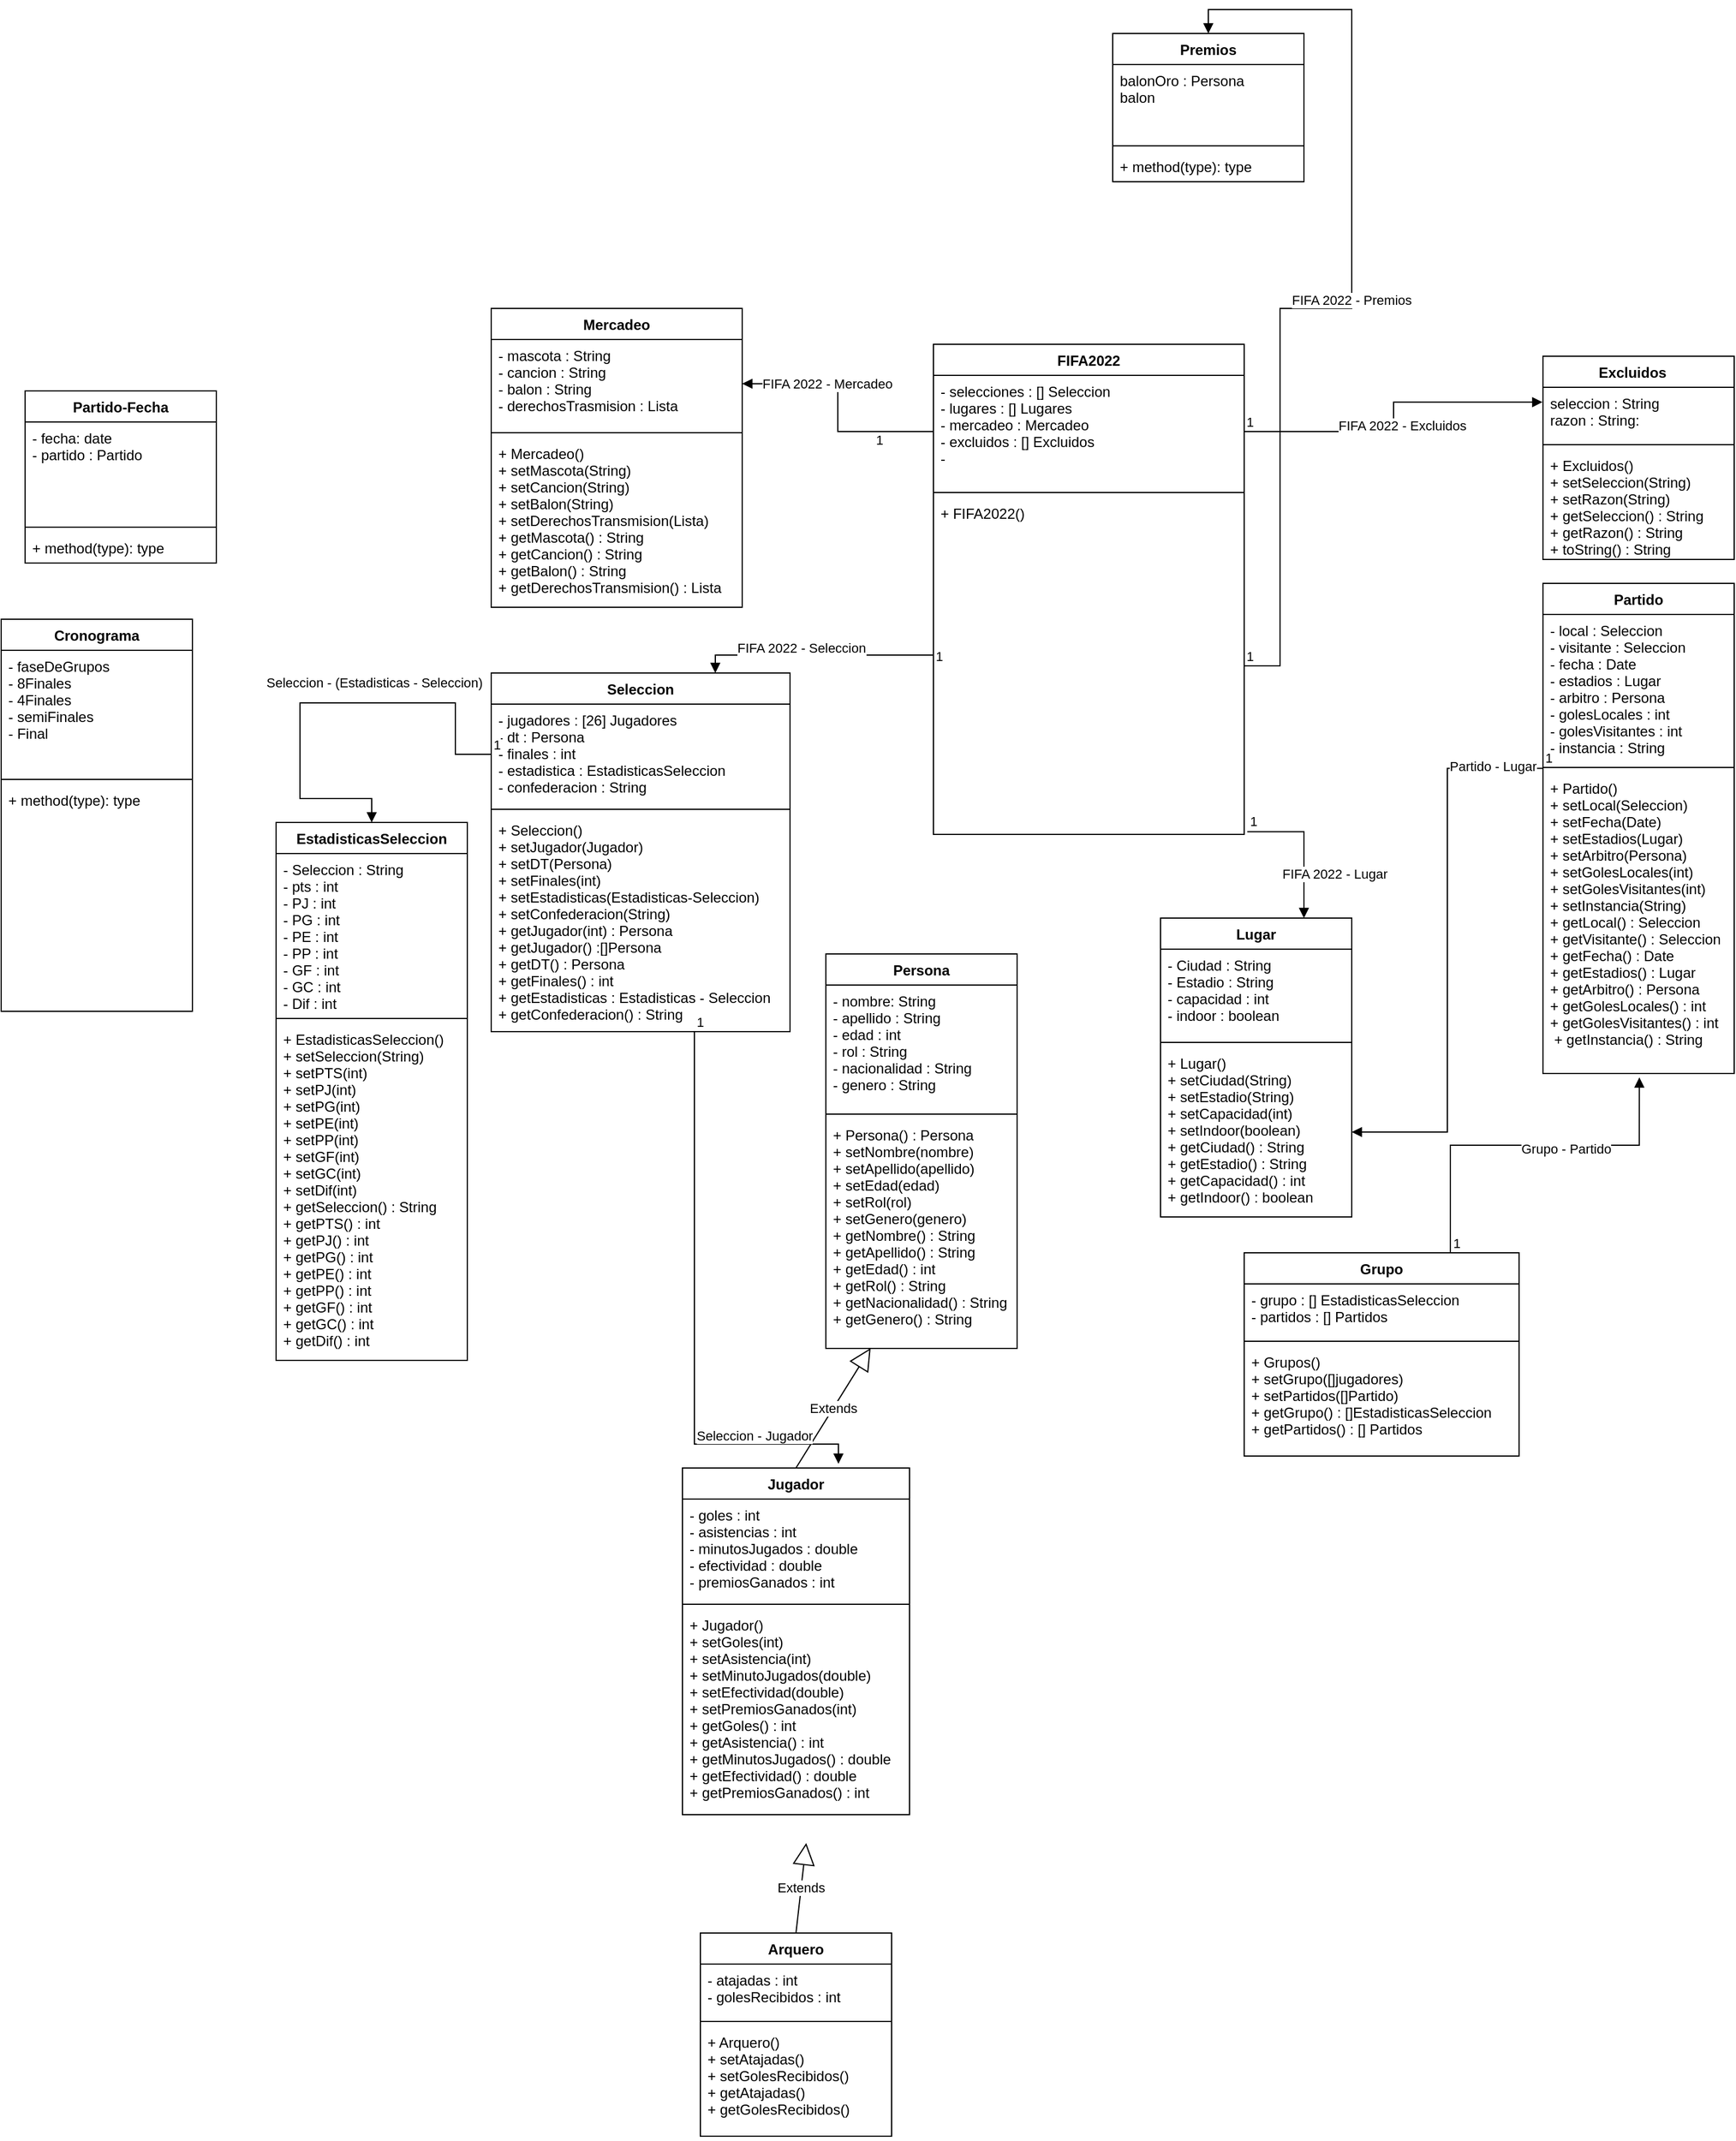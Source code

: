 <mxfile version="20.2.3" type="device"><diagram id="WAOlGVmIjQvaqexC4rdU" name="Página-1"><mxGraphModel dx="1865" dy="1810" grid="1" gridSize="10" guides="1" tooltips="1" connect="1" arrows="1" fold="1" page="1" pageScale="1" pageWidth="827" pageHeight="1169" math="0" shadow="0"><root><mxCell id="0"/><mxCell id="1" parent="0"/><mxCell id="vJpxsI6z9f8ZxDVIPnvD-1" value="Seleccion" style="swimlane;fontStyle=1;align=center;verticalAlign=top;childLayout=stackLayout;horizontal=1;startSize=26;horizontalStack=0;resizeParent=1;resizeParentMax=0;resizeLast=0;collapsible=1;marginBottom=0;" parent="1" vertex="1"><mxGeometry x="-200" y="115" width="250" height="300" as="geometry"/></mxCell><mxCell id="vJpxsI6z9f8ZxDVIPnvD-2" value="- jugadores : [26] Jugadores&#10;- dt : Persona&#10;- finales : int&#10;- estadistica : EstadisticasSeleccion&#10;- confederacion : String&#10;" style="text;strokeColor=none;fillColor=none;align=left;verticalAlign=top;spacingLeft=4;spacingRight=4;overflow=hidden;rotatable=0;points=[[0,0.5],[1,0.5]];portConstraint=eastwest;" parent="vJpxsI6z9f8ZxDVIPnvD-1" vertex="1"><mxGeometry y="26" width="250" height="84" as="geometry"/></mxCell><mxCell id="vJpxsI6z9f8ZxDVIPnvD-3" value="" style="line;strokeWidth=1;fillColor=none;align=left;verticalAlign=middle;spacingTop=-1;spacingLeft=3;spacingRight=3;rotatable=0;labelPosition=right;points=[];portConstraint=eastwest;" parent="vJpxsI6z9f8ZxDVIPnvD-1" vertex="1"><mxGeometry y="110" width="250" height="8" as="geometry"/></mxCell><mxCell id="vJpxsI6z9f8ZxDVIPnvD-4" value="+ Seleccion()&#10;+ setJugador(Jugador)&#10;+ setDT(Persona)&#10;+ setFinales(int)&#10;+ setEstadisticas(Estadisticas-Seleccion)&#10;+ setConfederacion(String)&#10;+ getJugador(int) : Persona&#10;+ getJugador() :[]Persona&#10;+ getDT() : Persona&#10;+ getFinales() : int&#10;+ getEstadisticas : Estadisticas - Seleccion&#10;+ getConfederacion() : String" style="text;strokeColor=none;fillColor=none;align=left;verticalAlign=top;spacingLeft=4;spacingRight=4;overflow=hidden;rotatable=0;points=[[0,0.5],[1,0.5]];portConstraint=eastwest;" parent="vJpxsI6z9f8ZxDVIPnvD-1" vertex="1"><mxGeometry y="118" width="250" height="182" as="geometry"/></mxCell><mxCell id="vJpxsI6z9f8ZxDVIPnvD-5" value="Lugar" style="swimlane;fontStyle=1;align=center;verticalAlign=top;childLayout=stackLayout;horizontal=1;startSize=26;horizontalStack=0;resizeParent=1;resizeParentMax=0;resizeLast=0;collapsible=1;marginBottom=0;" parent="1" vertex="1"><mxGeometry x="360" y="320" width="160" height="250" as="geometry"/></mxCell><mxCell id="vJpxsI6z9f8ZxDVIPnvD-6" value="- Ciudad : String&#10;- Estadio : String&#10;- capacidad : int&#10;- indoor : boolean" style="text;strokeColor=none;fillColor=none;align=left;verticalAlign=top;spacingLeft=4;spacingRight=4;overflow=hidden;rotatable=0;points=[[0,0.5],[1,0.5]];portConstraint=eastwest;" parent="vJpxsI6z9f8ZxDVIPnvD-5" vertex="1"><mxGeometry y="26" width="160" height="74" as="geometry"/></mxCell><mxCell id="vJpxsI6z9f8ZxDVIPnvD-7" value="" style="line;strokeWidth=1;fillColor=none;align=left;verticalAlign=middle;spacingTop=-1;spacingLeft=3;spacingRight=3;rotatable=0;labelPosition=right;points=[];portConstraint=eastwest;" parent="vJpxsI6z9f8ZxDVIPnvD-5" vertex="1"><mxGeometry y="100" width="160" height="8" as="geometry"/></mxCell><mxCell id="vJpxsI6z9f8ZxDVIPnvD-8" value="+ Lugar() &#10;+ setCiudad(String)&#10;+ setEstadio(String)&#10;+ setCapacidad(int)&#10;+ setIndoor(boolean)&#10;+ getCiudad() : String&#10;+ getEstadio() : String&#10;+ getCapacidad() : int&#10;+ getIndoor() : boolean" style="text;strokeColor=none;fillColor=none;align=left;verticalAlign=top;spacingLeft=4;spacingRight=4;overflow=hidden;rotatable=0;points=[[0,0.5],[1,0.5]];portConstraint=eastwest;" parent="vJpxsI6z9f8ZxDVIPnvD-5" vertex="1"><mxGeometry y="108" width="160" height="142" as="geometry"/></mxCell><mxCell id="vJpxsI6z9f8ZxDVIPnvD-9" value="Cronograma" style="swimlane;fontStyle=1;align=center;verticalAlign=top;childLayout=stackLayout;horizontal=1;startSize=26;horizontalStack=0;resizeParent=1;resizeParentMax=0;resizeLast=0;collapsible=1;marginBottom=0;" parent="1" vertex="1"><mxGeometry x="-610" y="70" width="160" height="328" as="geometry"/></mxCell><mxCell id="vJpxsI6z9f8ZxDVIPnvD-10" value="- faseDeGrupos&#10;- 8Finales&#10;- 4Finales&#10;- semiFinales&#10;- Final" style="text;strokeColor=none;fillColor=none;align=left;verticalAlign=top;spacingLeft=4;spacingRight=4;overflow=hidden;rotatable=0;points=[[0,0.5],[1,0.5]];portConstraint=eastwest;" parent="vJpxsI6z9f8ZxDVIPnvD-9" vertex="1"><mxGeometry y="26" width="160" height="104" as="geometry"/></mxCell><mxCell id="vJpxsI6z9f8ZxDVIPnvD-11" value="" style="line;strokeWidth=1;fillColor=none;align=left;verticalAlign=middle;spacingTop=-1;spacingLeft=3;spacingRight=3;rotatable=0;labelPosition=right;points=[];portConstraint=eastwest;" parent="vJpxsI6z9f8ZxDVIPnvD-9" vertex="1"><mxGeometry y="130" width="160" height="8" as="geometry"/></mxCell><mxCell id="vJpxsI6z9f8ZxDVIPnvD-12" value="+ method(type): type" style="text;strokeColor=none;fillColor=none;align=left;verticalAlign=top;spacingLeft=4;spacingRight=4;overflow=hidden;rotatable=0;points=[[0,0.5],[1,0.5]];portConstraint=eastwest;" parent="vJpxsI6z9f8ZxDVIPnvD-9" vertex="1"><mxGeometry y="138" width="160" height="190" as="geometry"/></mxCell><mxCell id="vJpxsI6z9f8ZxDVIPnvD-13" value="Premios&#10;" style="swimlane;fontStyle=1;align=center;verticalAlign=top;childLayout=stackLayout;horizontal=1;startSize=26;horizontalStack=0;resizeParent=1;resizeParentMax=0;resizeLast=0;collapsible=1;marginBottom=0;" parent="1" vertex="1"><mxGeometry x="320" y="-420" width="160" height="124" as="geometry"/></mxCell><mxCell id="vJpxsI6z9f8ZxDVIPnvD-14" value="balonOro : Persona&#10;balon" style="text;strokeColor=none;fillColor=none;align=left;verticalAlign=top;spacingLeft=4;spacingRight=4;overflow=hidden;rotatable=0;points=[[0,0.5],[1,0.5]];portConstraint=eastwest;" parent="vJpxsI6z9f8ZxDVIPnvD-13" vertex="1"><mxGeometry y="26" width="160" height="64" as="geometry"/></mxCell><mxCell id="vJpxsI6z9f8ZxDVIPnvD-15" value="" style="line;strokeWidth=1;fillColor=none;align=left;verticalAlign=middle;spacingTop=-1;spacingLeft=3;spacingRight=3;rotatable=0;labelPosition=right;points=[];portConstraint=eastwest;" parent="vJpxsI6z9f8ZxDVIPnvD-13" vertex="1"><mxGeometry y="90" width="160" height="8" as="geometry"/></mxCell><mxCell id="vJpxsI6z9f8ZxDVIPnvD-16" value="+ method(type): type" style="text;strokeColor=none;fillColor=none;align=left;verticalAlign=top;spacingLeft=4;spacingRight=4;overflow=hidden;rotatable=0;points=[[0,0.5],[1,0.5]];portConstraint=eastwest;" parent="vJpxsI6z9f8ZxDVIPnvD-13" vertex="1"><mxGeometry y="98" width="160" height="26" as="geometry"/></mxCell><mxCell id="vJpxsI6z9f8ZxDVIPnvD-17" value="Jugador&#10;" style="swimlane;fontStyle=1;align=center;verticalAlign=top;childLayout=stackLayout;horizontal=1;startSize=26;horizontalStack=0;resizeParent=1;resizeParentMax=0;resizeLast=0;collapsible=1;marginBottom=0;" parent="1" vertex="1"><mxGeometry x="-40" y="780" width="190" height="290" as="geometry"/></mxCell><mxCell id="vJpxsI6z9f8ZxDVIPnvD-18" value="- goles : int&#10;- asistencias : int&#10;- minutosJugados : double&#10;- efectividad : double&#10;- premiosGanados : int" style="text;strokeColor=none;fillColor=none;align=left;verticalAlign=top;spacingLeft=4;spacingRight=4;overflow=hidden;rotatable=0;points=[[0,0.5],[1,0.5]];portConstraint=eastwest;" parent="vJpxsI6z9f8ZxDVIPnvD-17" vertex="1"><mxGeometry y="26" width="190" height="84" as="geometry"/></mxCell><mxCell id="vJpxsI6z9f8ZxDVIPnvD-19" value="" style="line;strokeWidth=1;fillColor=none;align=left;verticalAlign=middle;spacingTop=-1;spacingLeft=3;spacingRight=3;rotatable=0;labelPosition=right;points=[];portConstraint=eastwest;" parent="vJpxsI6z9f8ZxDVIPnvD-17" vertex="1"><mxGeometry y="110" width="190" height="8" as="geometry"/></mxCell><mxCell id="vJpxsI6z9f8ZxDVIPnvD-20" value="+ Jugador()&#10;+ setGoles(int)&#10;+ setAsistencia(int)&#10;+ setMinutoJugados(double)&#10;+ setEfectividad(double)&#10;+ setPremiosGanados(int)&#10;+ getGoles() : int&#10;+ getAsistencia() : int&#10;+ getMinutosJugados() : double&#10;+ getEfectividad() : double&#10;+ getPremiosGanados() : int" style="text;strokeColor=none;fillColor=none;align=left;verticalAlign=top;spacingLeft=4;spacingRight=4;overflow=hidden;rotatable=0;points=[[0,0.5],[1,0.5]];portConstraint=eastwest;" parent="vJpxsI6z9f8ZxDVIPnvD-17" vertex="1"><mxGeometry y="118" width="190" height="172" as="geometry"/></mxCell><mxCell id="vJpxsI6z9f8ZxDVIPnvD-21" value="Partido" style="swimlane;fontStyle=1;align=center;verticalAlign=top;childLayout=stackLayout;horizontal=1;startSize=26;horizontalStack=0;resizeParent=1;resizeParentMax=0;resizeLast=0;collapsible=1;marginBottom=0;" parent="1" vertex="1"><mxGeometry x="680" y="40" width="160" height="410" as="geometry"/></mxCell><mxCell id="vJpxsI6z9f8ZxDVIPnvD-22" value="- local : Seleccion&#10;- visitante : Seleccion&#10;- fecha : Date&#10;- estadios : Lugar&#10;- arbitro : Persona&#10;- golesLocales : int&#10;- golesVisitantes : int&#10;- instancia : String" style="text;strokeColor=none;fillColor=none;align=left;verticalAlign=top;spacingLeft=4;spacingRight=4;overflow=hidden;rotatable=0;points=[[0,0.5],[1,0.5]];portConstraint=eastwest;" parent="vJpxsI6z9f8ZxDVIPnvD-21" vertex="1"><mxGeometry y="26" width="160" height="124" as="geometry"/></mxCell><mxCell id="vJpxsI6z9f8ZxDVIPnvD-23" value="" style="line;strokeWidth=1;fillColor=none;align=left;verticalAlign=middle;spacingTop=-1;spacingLeft=3;spacingRight=3;rotatable=0;labelPosition=right;points=[];portConstraint=eastwest;" parent="vJpxsI6z9f8ZxDVIPnvD-21" vertex="1"><mxGeometry y="150" width="160" height="8" as="geometry"/></mxCell><mxCell id="vJpxsI6z9f8ZxDVIPnvD-24" value="+ Partido() &#10;+ setLocal(Seleccion)&#10;+ setFecha(Date)&#10;+ setEstadios(Lugar)&#10;+ setArbitro(Persona)&#10;+ setGolesLocales(int)&#10;+ setGolesVisitantes(int)&#10;+ setInstancia(String)&#10;+ getLocal() : Seleccion&#10;+ getVisitante() : Seleccion&#10;+ getFecha() : Date&#10;+ getEstadios() : Lugar&#10;+ getArbitro() : Persona&#10;+ getGolesLocales() : int&#10;+ getGolesVisitantes() : int&#10; + getInstancia() : String" style="text;strokeColor=none;fillColor=none;align=left;verticalAlign=top;spacingLeft=4;spacingRight=4;overflow=hidden;rotatable=0;points=[[0,0.5],[1,0.5]];portConstraint=eastwest;" parent="vJpxsI6z9f8ZxDVIPnvD-21" vertex="1"><mxGeometry y="158" width="160" height="252" as="geometry"/></mxCell><mxCell id="vJpxsI6z9f8ZxDVIPnvD-25" value="Persona" style="swimlane;fontStyle=1;align=center;verticalAlign=top;childLayout=stackLayout;horizontal=1;startSize=26;horizontalStack=0;resizeParent=1;resizeParentMax=0;resizeLast=0;collapsible=1;marginBottom=0;" parent="1" vertex="1"><mxGeometry x="80" y="350" width="160" height="330" as="geometry"/></mxCell><mxCell id="vJpxsI6z9f8ZxDVIPnvD-26" value="- nombre: String&#10;- apellido : String  &#10;- edad : int&#10;- rol : String&#10;- nacionalidad : String&#10;- genero : String" style="text;strokeColor=none;fillColor=none;align=left;verticalAlign=top;spacingLeft=4;spacingRight=4;overflow=hidden;rotatable=0;points=[[0,0.5],[1,0.5]];portConstraint=eastwest;" parent="vJpxsI6z9f8ZxDVIPnvD-25" vertex="1"><mxGeometry y="26" width="160" height="104" as="geometry"/></mxCell><mxCell id="vJpxsI6z9f8ZxDVIPnvD-27" value="" style="line;strokeWidth=1;fillColor=none;align=left;verticalAlign=middle;spacingTop=-1;spacingLeft=3;spacingRight=3;rotatable=0;labelPosition=right;points=[];portConstraint=eastwest;" parent="vJpxsI6z9f8ZxDVIPnvD-25" vertex="1"><mxGeometry y="130" width="160" height="8" as="geometry"/></mxCell><mxCell id="vJpxsI6z9f8ZxDVIPnvD-28" value="+ Persona() : Persona&#10;+ setNombre(nombre) &#10;+ setApellido(apellido)&#10;+ setEdad(edad)&#10;+ setRol(rol)&#10;+ setGenero(genero)&#10;+ getNombre() : String&#10;+ getApellido() : String&#10;+ getEdad() : int&#10;+ getRol() : String&#10;+ getNacionalidad() : String&#10;+ getGenero() : String" style="text;strokeColor=none;fillColor=none;align=left;verticalAlign=top;spacingLeft=4;spacingRight=4;overflow=hidden;rotatable=0;points=[[0,0.5],[1,0.5]];portConstraint=eastwest;" parent="vJpxsI6z9f8ZxDVIPnvD-25" vertex="1"><mxGeometry y="138" width="160" height="192" as="geometry"/></mxCell><mxCell id="vJpxsI6z9f8ZxDVIPnvD-29" value="Extends" style="endArrow=block;endSize=16;endFill=0;html=1;rounded=0;entryX=0.234;entryY=0.999;entryDx=0;entryDy=0;exitX=0.5;exitY=0;exitDx=0;exitDy=0;entryPerimeter=0;" parent="1" source="vJpxsI6z9f8ZxDVIPnvD-17" target="vJpxsI6z9f8ZxDVIPnvD-28" edge="1"><mxGeometry width="160" relative="1" as="geometry"><mxPoint x="280" y="660" as="sourcePoint"/><mxPoint x="440" y="660" as="targetPoint"/></mxGeometry></mxCell><mxCell id="vJpxsI6z9f8ZxDVIPnvD-30" value="Grupo" style="swimlane;fontStyle=1;align=center;verticalAlign=top;childLayout=stackLayout;horizontal=1;startSize=26;horizontalStack=0;resizeParent=1;resizeParentMax=0;resizeLast=0;collapsible=1;marginBottom=0;" parent="1" vertex="1"><mxGeometry x="430" y="600" width="230" height="170" as="geometry"/></mxCell><mxCell id="vJpxsI6z9f8ZxDVIPnvD-31" value="- grupo : [] EstadisticasSeleccion&#10;- partidos : [] Partidos" style="text;strokeColor=none;fillColor=none;align=left;verticalAlign=top;spacingLeft=4;spacingRight=4;overflow=hidden;rotatable=0;points=[[0,0.5],[1,0.5]];portConstraint=eastwest;" parent="vJpxsI6z9f8ZxDVIPnvD-30" vertex="1"><mxGeometry y="26" width="230" height="44" as="geometry"/></mxCell><mxCell id="vJpxsI6z9f8ZxDVIPnvD-32" value="" style="line;strokeWidth=1;fillColor=none;align=left;verticalAlign=middle;spacingTop=-1;spacingLeft=3;spacingRight=3;rotatable=0;labelPosition=right;points=[];portConstraint=eastwest;" parent="vJpxsI6z9f8ZxDVIPnvD-30" vertex="1"><mxGeometry y="70" width="230" height="8" as="geometry"/></mxCell><mxCell id="vJpxsI6z9f8ZxDVIPnvD-33" value="+ Grupos()&#10;+ setGrupo([]jugadores)&#10;+ setPartidos([]Partido)&#10;+ getGrupo() : []EstadisticasSeleccion&#10;+ getPartidos() : [] Partidos  " style="text;strokeColor=none;fillColor=none;align=left;verticalAlign=top;spacingLeft=4;spacingRight=4;overflow=hidden;rotatable=0;points=[[0,0.5],[1,0.5]];portConstraint=eastwest;" parent="vJpxsI6z9f8ZxDVIPnvD-30" vertex="1"><mxGeometry y="78" width="230" height="92" as="geometry"/></mxCell><mxCell id="vJpxsI6z9f8ZxDVIPnvD-43" value="Arquero" style="swimlane;fontStyle=1;align=center;verticalAlign=top;childLayout=stackLayout;horizontal=1;startSize=26;horizontalStack=0;resizeParent=1;resizeParentMax=0;resizeLast=0;collapsible=1;marginBottom=0;" parent="1" vertex="1"><mxGeometry x="-25" y="1169" width="160" height="170" as="geometry"/></mxCell><mxCell id="vJpxsI6z9f8ZxDVIPnvD-44" value="- atajadas : int&#10;- golesRecibidos : int" style="text;strokeColor=none;fillColor=none;align=left;verticalAlign=top;spacingLeft=4;spacingRight=4;overflow=hidden;rotatable=0;points=[[0,0.5],[1,0.5]];portConstraint=eastwest;" parent="vJpxsI6z9f8ZxDVIPnvD-43" vertex="1"><mxGeometry y="26" width="160" height="44" as="geometry"/></mxCell><mxCell id="vJpxsI6z9f8ZxDVIPnvD-45" value="" style="line;strokeWidth=1;fillColor=none;align=left;verticalAlign=middle;spacingTop=-1;spacingLeft=3;spacingRight=3;rotatable=0;labelPosition=right;points=[];portConstraint=eastwest;" parent="vJpxsI6z9f8ZxDVIPnvD-43" vertex="1"><mxGeometry y="70" width="160" height="8" as="geometry"/></mxCell><mxCell id="vJpxsI6z9f8ZxDVIPnvD-46" value="+ Arquero()&#10;+ setAtajadas()&#10;+ setGolesRecibidos()&#10;+ getAtajadas()&#10;+ getGolesRecibidos()" style="text;strokeColor=none;fillColor=none;align=left;verticalAlign=top;spacingLeft=4;spacingRight=4;overflow=hidden;rotatable=0;points=[[0,0.5],[1,0.5]];portConstraint=eastwest;" parent="vJpxsI6z9f8ZxDVIPnvD-43" vertex="1"><mxGeometry y="78" width="160" height="92" as="geometry"/></mxCell><mxCell id="vJpxsI6z9f8ZxDVIPnvD-47" value="Extends" style="endArrow=block;endSize=16;endFill=0;html=1;rounded=0;exitX=0.5;exitY=0;exitDx=0;exitDy=0;entryX=0.545;entryY=1.138;entryDx=0;entryDy=0;entryPerimeter=0;" parent="1" source="vJpxsI6z9f8ZxDVIPnvD-43" target="vJpxsI6z9f8ZxDVIPnvD-20" edge="1"><mxGeometry width="160" relative="1" as="geometry"><mxPoint x="410" y="1220" as="sourcePoint"/><mxPoint x="570" y="1220" as="targetPoint"/></mxGeometry></mxCell><mxCell id="vJpxsI6z9f8ZxDVIPnvD-48" value="EstadisticasSeleccion" style="swimlane;fontStyle=1;align=center;verticalAlign=top;childLayout=stackLayout;horizontal=1;startSize=26;horizontalStack=0;resizeParent=1;resizeParentMax=0;resizeLast=0;collapsible=1;marginBottom=0;" parent="1" vertex="1"><mxGeometry x="-380" y="240" width="160" height="450" as="geometry"/></mxCell><mxCell id="vJpxsI6z9f8ZxDVIPnvD-49" value="- Seleccion : String&#10;- pts : int&#10;- PJ : int&#10;- PG : int&#10;- PE : int&#10;- PP : int&#10;- GF : int&#10;- GC : int&#10;- Dif : int" style="text;strokeColor=none;fillColor=none;align=left;verticalAlign=top;spacingLeft=4;spacingRight=4;overflow=hidden;rotatable=0;points=[[0,0.5],[1,0.5]];portConstraint=eastwest;" parent="vJpxsI6z9f8ZxDVIPnvD-48" vertex="1"><mxGeometry y="26" width="160" height="134" as="geometry"/></mxCell><mxCell id="vJpxsI6z9f8ZxDVIPnvD-50" value="" style="line;strokeWidth=1;fillColor=none;align=left;verticalAlign=middle;spacingTop=-1;spacingLeft=3;spacingRight=3;rotatable=0;labelPosition=right;points=[];portConstraint=eastwest;" parent="vJpxsI6z9f8ZxDVIPnvD-48" vertex="1"><mxGeometry y="160" width="160" height="8" as="geometry"/></mxCell><mxCell id="vJpxsI6z9f8ZxDVIPnvD-51" value="+ EstadisticasSeleccion()&#10;+ setSeleccion(String)&#10;+ setPTS(int)&#10;+ setPJ(int)&#10;+ setPG(int)&#10;+ setPE(int)&#10;+ setPP(int)&#10;+ setGF(int)&#10;+ setGC(int)&#10;+ setDif(int)&#10;+ getSeleccion() : String&#10;+ getPTS() : int&#10;+ getPJ() : int&#10;+ getPG() : int&#10;+ getPE() : int&#10;+ getPP() : int&#10;+ getGF() : int&#10;+ getGC() : int&#10;+ getDif() : int" style="text;strokeColor=none;fillColor=none;align=left;verticalAlign=top;spacingLeft=4;spacingRight=4;overflow=hidden;rotatable=0;points=[[0,0.5],[1,0.5]];portConstraint=eastwest;" parent="vJpxsI6z9f8ZxDVIPnvD-48" vertex="1"><mxGeometry y="168" width="160" height="282" as="geometry"/></mxCell><mxCell id="vJpxsI6z9f8ZxDVIPnvD-52" value="Seleccion - (Estadisticas - Seleccion)&amp;nbsp;" style="endArrow=block;endFill=1;html=1;edgeStyle=orthogonalEdgeStyle;align=left;verticalAlign=top;rounded=0;entryX=0.5;entryY=0;entryDx=0;entryDy=0;exitX=0;exitY=0.5;exitDx=0;exitDy=0;" parent="1" source="vJpxsI6z9f8ZxDVIPnvD-2" target="vJpxsI6z9f8ZxDVIPnvD-48" edge="1"><mxGeometry x="0.118" y="-42" relative="1" as="geometry"><mxPoint x="50" y="190" as="sourcePoint"/><mxPoint x="650" y="280" as="targetPoint"/><Array as="points"><mxPoint x="-230" y="183"/><mxPoint x="-230" y="140"/><mxPoint x="-360" y="140"/><mxPoint x="-360" y="220"/><mxPoint x="-300" y="220"/></Array><mxPoint x="12" y="-30" as="offset"/></mxGeometry></mxCell><mxCell id="vJpxsI6z9f8ZxDVIPnvD-53" value="1" style="edgeLabel;resizable=0;html=1;align=left;verticalAlign=bottom;" parent="vJpxsI6z9f8ZxDVIPnvD-52" connectable="0" vertex="1"><mxGeometry x="-1" relative="1" as="geometry"/></mxCell><mxCell id="vJpxsI6z9f8ZxDVIPnvD-54" value="Seleccion - Jugador" style="endArrow=block;endFill=1;html=1;edgeStyle=orthogonalEdgeStyle;align=left;verticalAlign=top;rounded=0;entryX=0.687;entryY=-0.012;entryDx=0;entryDy=0;entryPerimeter=0;" parent="1" source="vJpxsI6z9f8ZxDVIPnvD-4" target="vJpxsI6z9f8ZxDVIPnvD-17" edge="1"><mxGeometry x="0.348" relative="1" as="geometry"><mxPoint x="300" y="360" as="sourcePoint"/><mxPoint x="460" y="360" as="targetPoint"/><Array as="points"><mxPoint x="-30" y="760"/><mxPoint x="91" y="760"/></Array><mxPoint as="offset"/></mxGeometry></mxCell><mxCell id="vJpxsI6z9f8ZxDVIPnvD-55" value="1" style="edgeLabel;resizable=0;html=1;align=left;verticalAlign=bottom;" parent="vJpxsI6z9f8ZxDVIPnvD-54" connectable="0" vertex="1"><mxGeometry x="-1" relative="1" as="geometry"/></mxCell><mxCell id="vJpxsI6z9f8ZxDVIPnvD-56" value="Excluidos   " style="swimlane;fontStyle=1;align=center;verticalAlign=top;childLayout=stackLayout;horizontal=1;startSize=26;horizontalStack=0;resizeParent=1;resizeParentMax=0;resizeLast=0;collapsible=1;marginBottom=0;" parent="1" vertex="1"><mxGeometry x="680" y="-150" width="160" height="170" as="geometry"/></mxCell><mxCell id="vJpxsI6z9f8ZxDVIPnvD-57" value="seleccion : String            &#10;razon : String: &#10;" style="text;strokeColor=none;fillColor=none;align=left;verticalAlign=top;spacingLeft=4;spacingRight=4;overflow=hidden;rotatable=0;points=[[0,0.5],[1,0.5]];portConstraint=eastwest;" parent="vJpxsI6z9f8ZxDVIPnvD-56" vertex="1"><mxGeometry y="26" width="160" height="44" as="geometry"/></mxCell><mxCell id="vJpxsI6z9f8ZxDVIPnvD-58" value="" style="line;strokeWidth=1;fillColor=none;align=left;verticalAlign=middle;spacingTop=-1;spacingLeft=3;spacingRight=3;rotatable=0;labelPosition=right;points=[];portConstraint=eastwest;" parent="vJpxsI6z9f8ZxDVIPnvD-56" vertex="1"><mxGeometry y="70" width="160" height="8" as="geometry"/></mxCell><mxCell id="vJpxsI6z9f8ZxDVIPnvD-59" value="+ Excluidos()&#10;+ setSeleccion(String) &#10;+ setRazon(String)&#10;+ getSeleccion() : String&#10;+ getRazon() : String&#10;+ toString() : String" style="text;strokeColor=none;fillColor=none;align=left;verticalAlign=top;spacingLeft=4;spacingRight=4;overflow=hidden;rotatable=0;points=[[0,0.5],[1,0.5]];portConstraint=eastwest;" parent="vJpxsI6z9f8ZxDVIPnvD-56" vertex="1"><mxGeometry y="78" width="160" height="92" as="geometry"/></mxCell><mxCell id="vJpxsI6z9f8ZxDVIPnvD-60" value="FIFA 2022 - Premios&lt;br&gt;" style="endArrow=block;endFill=1;html=1;edgeStyle=orthogonalEdgeStyle;align=left;verticalAlign=top;rounded=0;exitX=1;exitY=0.5;exitDx=0;exitDy=0;entryX=0.5;entryY=0;entryDx=0;entryDy=0;" parent="1" source="vJpxsI6z9f8ZxDVIPnvD-76" target="vJpxsI6z9f8ZxDVIPnvD-13" edge="1"><mxGeometry x="-0.11" y="22" relative="1" as="geometry"><mxPoint x="416.368" y="262.622" as="sourcePoint"/><mxPoint x="570" y="140" as="targetPoint"/><Array as="points"><mxPoint x="460" y="109"/><mxPoint x="460" y="-190"/><mxPoint x="520" y="-190"/><mxPoint x="520" y="-440"/><mxPoint x="400" y="-440"/></Array><mxPoint x="-10" y="2" as="offset"/></mxGeometry></mxCell><mxCell id="vJpxsI6z9f8ZxDVIPnvD-61" value="1" style="edgeLabel;resizable=0;html=1;align=left;verticalAlign=bottom;" parent="vJpxsI6z9f8ZxDVIPnvD-60" connectable="0" vertex="1"><mxGeometry x="-1" relative="1" as="geometry"/></mxCell><mxCell id="vJpxsI6z9f8ZxDVIPnvD-62" value="Mercadeo" style="swimlane;fontStyle=1;align=center;verticalAlign=top;childLayout=stackLayout;horizontal=1;startSize=26;horizontalStack=0;resizeParent=1;resizeParentMax=0;resizeLast=0;collapsible=1;marginBottom=0;" parent="1" vertex="1"><mxGeometry x="-200" y="-190" width="210" height="250" as="geometry"/></mxCell><mxCell id="vJpxsI6z9f8ZxDVIPnvD-63" value="- mascota : String&#10;- cancion : String&#10;- balon : String&#10;- derechosTrasmision : Lista" style="text;strokeColor=none;fillColor=none;align=left;verticalAlign=top;spacingLeft=4;spacingRight=4;overflow=hidden;rotatable=0;points=[[0,0.5],[1,0.5]];portConstraint=eastwest;" parent="vJpxsI6z9f8ZxDVIPnvD-62" vertex="1"><mxGeometry y="26" width="210" height="74" as="geometry"/></mxCell><mxCell id="vJpxsI6z9f8ZxDVIPnvD-64" value="" style="line;strokeWidth=1;fillColor=none;align=left;verticalAlign=middle;spacingTop=-1;spacingLeft=3;spacingRight=3;rotatable=0;labelPosition=right;points=[];portConstraint=eastwest;" parent="vJpxsI6z9f8ZxDVIPnvD-62" vertex="1"><mxGeometry y="100" width="210" height="8" as="geometry"/></mxCell><mxCell id="vJpxsI6z9f8ZxDVIPnvD-65" value="+ Mercadeo()&#10;+ setMascota(String) &#10;+ setCancion(String)&#10;+ setBalon(String)&#10;+ setDerechosTransmision(Lista)&#10;+ getMascota() : String&#10;+ getCancion() : String&#10;+ getBalon() : String&#10;+ getDerechosTransmision() : Lista&#10;" style="text;strokeColor=none;fillColor=none;align=left;verticalAlign=top;spacingLeft=4;spacingRight=4;overflow=hidden;rotatable=0;points=[[0,0.5],[1,0.5]];portConstraint=eastwest;" parent="vJpxsI6z9f8ZxDVIPnvD-62" vertex="1"><mxGeometry y="108" width="210" height="142" as="geometry"/></mxCell><mxCell id="vJpxsI6z9f8ZxDVIPnvD-66" value="FIFA 2022 - Excluidos" style="endArrow=block;endFill=1;html=1;edgeStyle=orthogonalEdgeStyle;align=left;verticalAlign=top;rounded=0;entryX=-0.003;entryY=0.282;entryDx=0;entryDy=0;entryPerimeter=0;exitX=1;exitY=0.5;exitDx=0;exitDy=0;" parent="1" source="vJpxsI6z9f8ZxDVIPnvD-74" target="vJpxsI6z9f8ZxDVIPnvD-57" edge="1"><mxGeometry x="-0.438" y="18" relative="1" as="geometry"><mxPoint x="510" y="40" as="sourcePoint"/><mxPoint x="670" y="40" as="targetPoint"/><mxPoint as="offset"/></mxGeometry></mxCell><mxCell id="vJpxsI6z9f8ZxDVIPnvD-67" value="1" style="edgeLabel;resizable=0;html=1;align=left;verticalAlign=bottom;" parent="vJpxsI6z9f8ZxDVIPnvD-66" connectable="0" vertex="1"><mxGeometry x="-1" relative="1" as="geometry"/></mxCell><mxCell id="vJpxsI6z9f8ZxDVIPnvD-73" value="FIFA2022" style="swimlane;fontStyle=1;align=center;verticalAlign=top;childLayout=stackLayout;horizontal=1;startSize=26;horizontalStack=0;resizeParent=1;resizeParentMax=0;resizeLast=0;collapsible=1;marginBottom=0;" parent="1" vertex="1"><mxGeometry x="170" y="-160" width="260" height="410" as="geometry"/></mxCell><mxCell id="vJpxsI6z9f8ZxDVIPnvD-74" value="- selecciones : [] Seleccion&#10;- lugares : [] Lugares&#10;- mercadeo : Mercadeo&#10;- excluidos : [] Excluidos&#10;- " style="text;strokeColor=none;fillColor=none;align=left;verticalAlign=top;spacingLeft=4;spacingRight=4;overflow=hidden;rotatable=0;points=[[0,0.5],[1,0.5]];portConstraint=eastwest;" parent="vJpxsI6z9f8ZxDVIPnvD-73" vertex="1"><mxGeometry y="26" width="260" height="94" as="geometry"/></mxCell><mxCell id="vJpxsI6z9f8ZxDVIPnvD-75" value="" style="line;strokeWidth=1;fillColor=none;align=left;verticalAlign=middle;spacingTop=-1;spacingLeft=3;spacingRight=3;rotatable=0;labelPosition=right;points=[];portConstraint=eastwest;" parent="vJpxsI6z9f8ZxDVIPnvD-73" vertex="1"><mxGeometry y="120" width="260" height="8" as="geometry"/></mxCell><mxCell id="vJpxsI6z9f8ZxDVIPnvD-76" value="+ FIFA2022()" style="text;strokeColor=none;fillColor=none;align=left;verticalAlign=top;spacingLeft=4;spacingRight=4;overflow=hidden;rotatable=0;points=[[0,0.5],[1,0.5]];portConstraint=eastwest;" parent="vJpxsI6z9f8ZxDVIPnvD-73" vertex="1"><mxGeometry y="128" width="260" height="282" as="geometry"/></mxCell><mxCell id="45bAVvMPIuUYd5irnrlX-2" value="FIFA 2022 - Mercadeo" style="endArrow=block;endFill=1;html=1;edgeStyle=orthogonalEdgeStyle;align=left;verticalAlign=top;rounded=0;entryX=1;entryY=0.5;entryDx=0;entryDy=0;exitX=0;exitY=0.5;exitDx=0;exitDy=0;" parent="1" source="vJpxsI6z9f8ZxDVIPnvD-74" target="vJpxsI6z9f8ZxDVIPnvD-63" edge="1"><mxGeometry x="0.857" y="-13" relative="1" as="geometry"><mxPoint x="130" y="70" as="sourcePoint"/><mxPoint x="290" y="70" as="targetPoint"/><mxPoint as="offset"/></mxGeometry></mxCell><mxCell id="45bAVvMPIuUYd5irnrlX-3" value="1" style="edgeLabel;resizable=0;html=1;align=left;verticalAlign=bottom;" parent="45bAVvMPIuUYd5irnrlX-2" connectable="0" vertex="1"><mxGeometry x="-1" relative="1" as="geometry"><mxPoint x="-50" y="15" as="offset"/></mxGeometry></mxCell><mxCell id="45bAVvMPIuUYd5irnrlX-4" value="Grupo - Partido" style="endArrow=block;endFill=1;html=1;edgeStyle=orthogonalEdgeStyle;align=left;verticalAlign=top;rounded=0;exitX=0.75;exitY=0;exitDx=0;exitDy=0;entryX=0.504;entryY=1.013;entryDx=0;entryDy=0;entryPerimeter=0;" parent="1" source="vJpxsI6z9f8ZxDVIPnvD-30" target="vJpxsI6z9f8ZxDVIPnvD-24" edge="1"><mxGeometry x="-0.032" y="10" relative="1" as="geometry"><mxPoint x="600" y="600" as="sourcePoint"/><mxPoint x="760" y="600" as="targetPoint"/><Array as="points"><mxPoint x="603" y="510"/><mxPoint x="761" y="510"/></Array><mxPoint as="offset"/></mxGeometry></mxCell><mxCell id="45bAVvMPIuUYd5irnrlX-5" value="1" style="edgeLabel;resizable=0;html=1;align=left;verticalAlign=bottom;" parent="45bAVvMPIuUYd5irnrlX-4" connectable="0" vertex="1"><mxGeometry x="-1" relative="1" as="geometry"/></mxCell><mxCell id="45bAVvMPIuUYd5irnrlX-6" value="Partido - Lugar" style="endArrow=block;endFill=1;html=1;edgeStyle=orthogonalEdgeStyle;align=left;verticalAlign=top;rounded=0;exitX=-0.001;exitY=-0.013;exitDx=0;exitDy=0;exitPerimeter=0;entryX=1;entryY=0.5;entryDx=0;entryDy=0;" parent="1" source="vJpxsI6z9f8ZxDVIPnvD-24" target="vJpxsI6z9f8ZxDVIPnvD-8" edge="1"><mxGeometry x="-0.656" y="-15" relative="1" as="geometry"><mxPoint x="440" y="860" as="sourcePoint"/><mxPoint x="600" y="860" as="targetPoint"/><mxPoint x="15" y="-15" as="offset"/></mxGeometry></mxCell><mxCell id="45bAVvMPIuUYd5irnrlX-7" value="1" style="edgeLabel;resizable=0;html=1;align=left;verticalAlign=bottom;" parent="45bAVvMPIuUYd5irnrlX-6" connectable="0" vertex="1"><mxGeometry x="-1" relative="1" as="geometry"/></mxCell><mxCell id="45bAVvMPIuUYd5irnrlX-8" value="FIFA 2022 - Seleccion" style="endArrow=block;endFill=1;html=1;edgeStyle=orthogonalEdgeStyle;align=left;verticalAlign=top;rounded=0;exitX=0;exitY=0.5;exitDx=0;exitDy=0;entryX=0.75;entryY=0;entryDx=0;entryDy=0;" parent="1" source="vJpxsI6z9f8ZxDVIPnvD-76" target="vJpxsI6z9f8ZxDVIPnvD-1" edge="1"><mxGeometry x="0.698" y="-19" relative="1" as="geometry"><mxPoint x="-20" y="170" as="sourcePoint"/><mxPoint x="140" y="170" as="targetPoint"/><Array as="points"><mxPoint x="170" y="100"/><mxPoint x="-12" y="100"/></Array><mxPoint as="offset"/></mxGeometry></mxCell><mxCell id="45bAVvMPIuUYd5irnrlX-9" value="1" style="edgeLabel;resizable=0;html=1;align=left;verticalAlign=bottom;" parent="45bAVvMPIuUYd5irnrlX-8" connectable="0" vertex="1"><mxGeometry x="-1" relative="1" as="geometry"/></mxCell><mxCell id="45bAVvMPIuUYd5irnrlX-10" value="FIFA 2022 - Lugar&lt;br&gt;" style="endArrow=block;endFill=1;html=1;edgeStyle=orthogonalEdgeStyle;align=left;verticalAlign=top;rounded=0;entryX=0.75;entryY=0;entryDx=0;entryDy=0;exitX=1.01;exitY=0.992;exitDx=0;exitDy=0;exitPerimeter=0;" parent="1" source="vJpxsI6z9f8ZxDVIPnvD-76" target="vJpxsI6z9f8ZxDVIPnvD-5" edge="1"><mxGeometry x="0.165" y="-20" relative="1" as="geometry"><mxPoint x="340" y="300" as="sourcePoint"/><mxPoint x="550" y="230" as="targetPoint"/><Array as="points"><mxPoint x="480" y="248"/></Array><mxPoint as="offset"/></mxGeometry></mxCell><mxCell id="45bAVvMPIuUYd5irnrlX-11" value="1" style="edgeLabel;resizable=0;html=1;align=left;verticalAlign=bottom;" parent="45bAVvMPIuUYd5irnrlX-10" connectable="0" vertex="1"><mxGeometry x="-1" relative="1" as="geometry"/></mxCell><mxCell id="OvU-eVvdrH3BzWIInxZZ-1" value="Partido-Fecha" style="swimlane;fontStyle=1;align=center;verticalAlign=top;childLayout=stackLayout;horizontal=1;startSize=26;horizontalStack=0;resizeParent=1;resizeParentMax=0;resizeLast=0;collapsible=1;marginBottom=0;" vertex="1" parent="1"><mxGeometry x="-590" y="-121" width="160" height="144" as="geometry"/></mxCell><mxCell id="OvU-eVvdrH3BzWIInxZZ-2" value="- fecha: date&#10;- partido : Partido" style="text;strokeColor=none;fillColor=none;align=left;verticalAlign=top;spacingLeft=4;spacingRight=4;overflow=hidden;rotatable=0;points=[[0,0.5],[1,0.5]];portConstraint=eastwest;" vertex="1" parent="OvU-eVvdrH3BzWIInxZZ-1"><mxGeometry y="26" width="160" height="84" as="geometry"/></mxCell><mxCell id="OvU-eVvdrH3BzWIInxZZ-3" value="" style="line;strokeWidth=1;fillColor=none;align=left;verticalAlign=middle;spacingTop=-1;spacingLeft=3;spacingRight=3;rotatable=0;labelPosition=right;points=[];portConstraint=eastwest;" vertex="1" parent="OvU-eVvdrH3BzWIInxZZ-1"><mxGeometry y="110" width="160" height="8" as="geometry"/></mxCell><mxCell id="OvU-eVvdrH3BzWIInxZZ-4" value="+ method(type): type" style="text;strokeColor=none;fillColor=none;align=left;verticalAlign=top;spacingLeft=4;spacingRight=4;overflow=hidden;rotatable=0;points=[[0,0.5],[1,0.5]];portConstraint=eastwest;" vertex="1" parent="OvU-eVvdrH3BzWIInxZZ-1"><mxGeometry y="118" width="160" height="26" as="geometry"/></mxCell></root></mxGraphModel></diagram></mxfile>